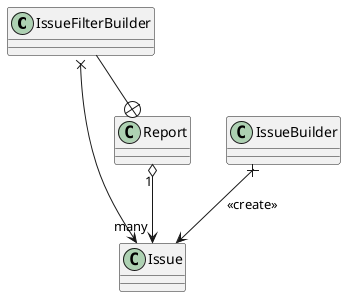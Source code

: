 @startuml

IssueFilterBuilder x--> Issue

IssueFilterBuilder --+ Report

IssueBuilder x--> Issue : <<create>>

Report "1" o--> "many" Issue

@enduml
